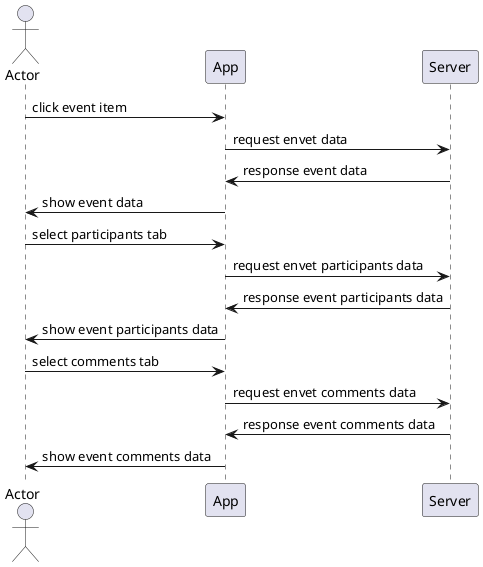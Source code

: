 @startuml detail
actor Actor as user
participant App as app
participant Server as server

user -> app :click event item
app -> server :request envet data
server -> app :response event data
app -> user :show event data
user -> app :select participants tab
app -> server :request envet participants data
server -> app :response event participants data
app -> user :show event participants data
user -> app :select comments tab
app -> server :request envet comments data
server -> app :response event comments data
app -> user :show event comments data

@enduml